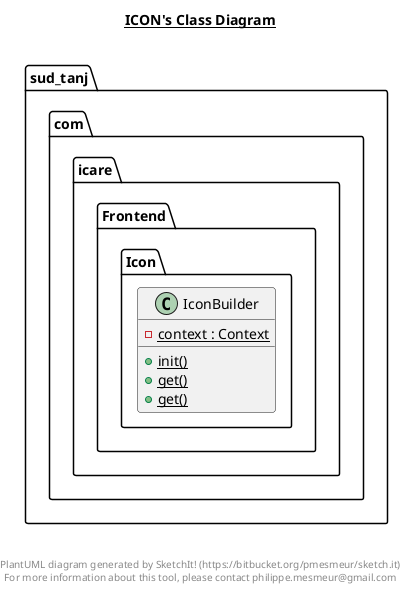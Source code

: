 @startuml

title __ICON's Class Diagram__\n

  package sud_tanj.com.icare {
    package sud_tanj.com.icare.Frontend.Icon {
      class IconBuilder {
          {static} - context : Context
          {static} + init()
          {static} + get()
          {static} + get()
      }
    }
  }
  



right footer


PlantUML diagram generated by SketchIt! (https://bitbucket.org/pmesmeur/sketch.it)
For more information about this tool, please contact philippe.mesmeur@gmail.com
endfooter

@enduml
